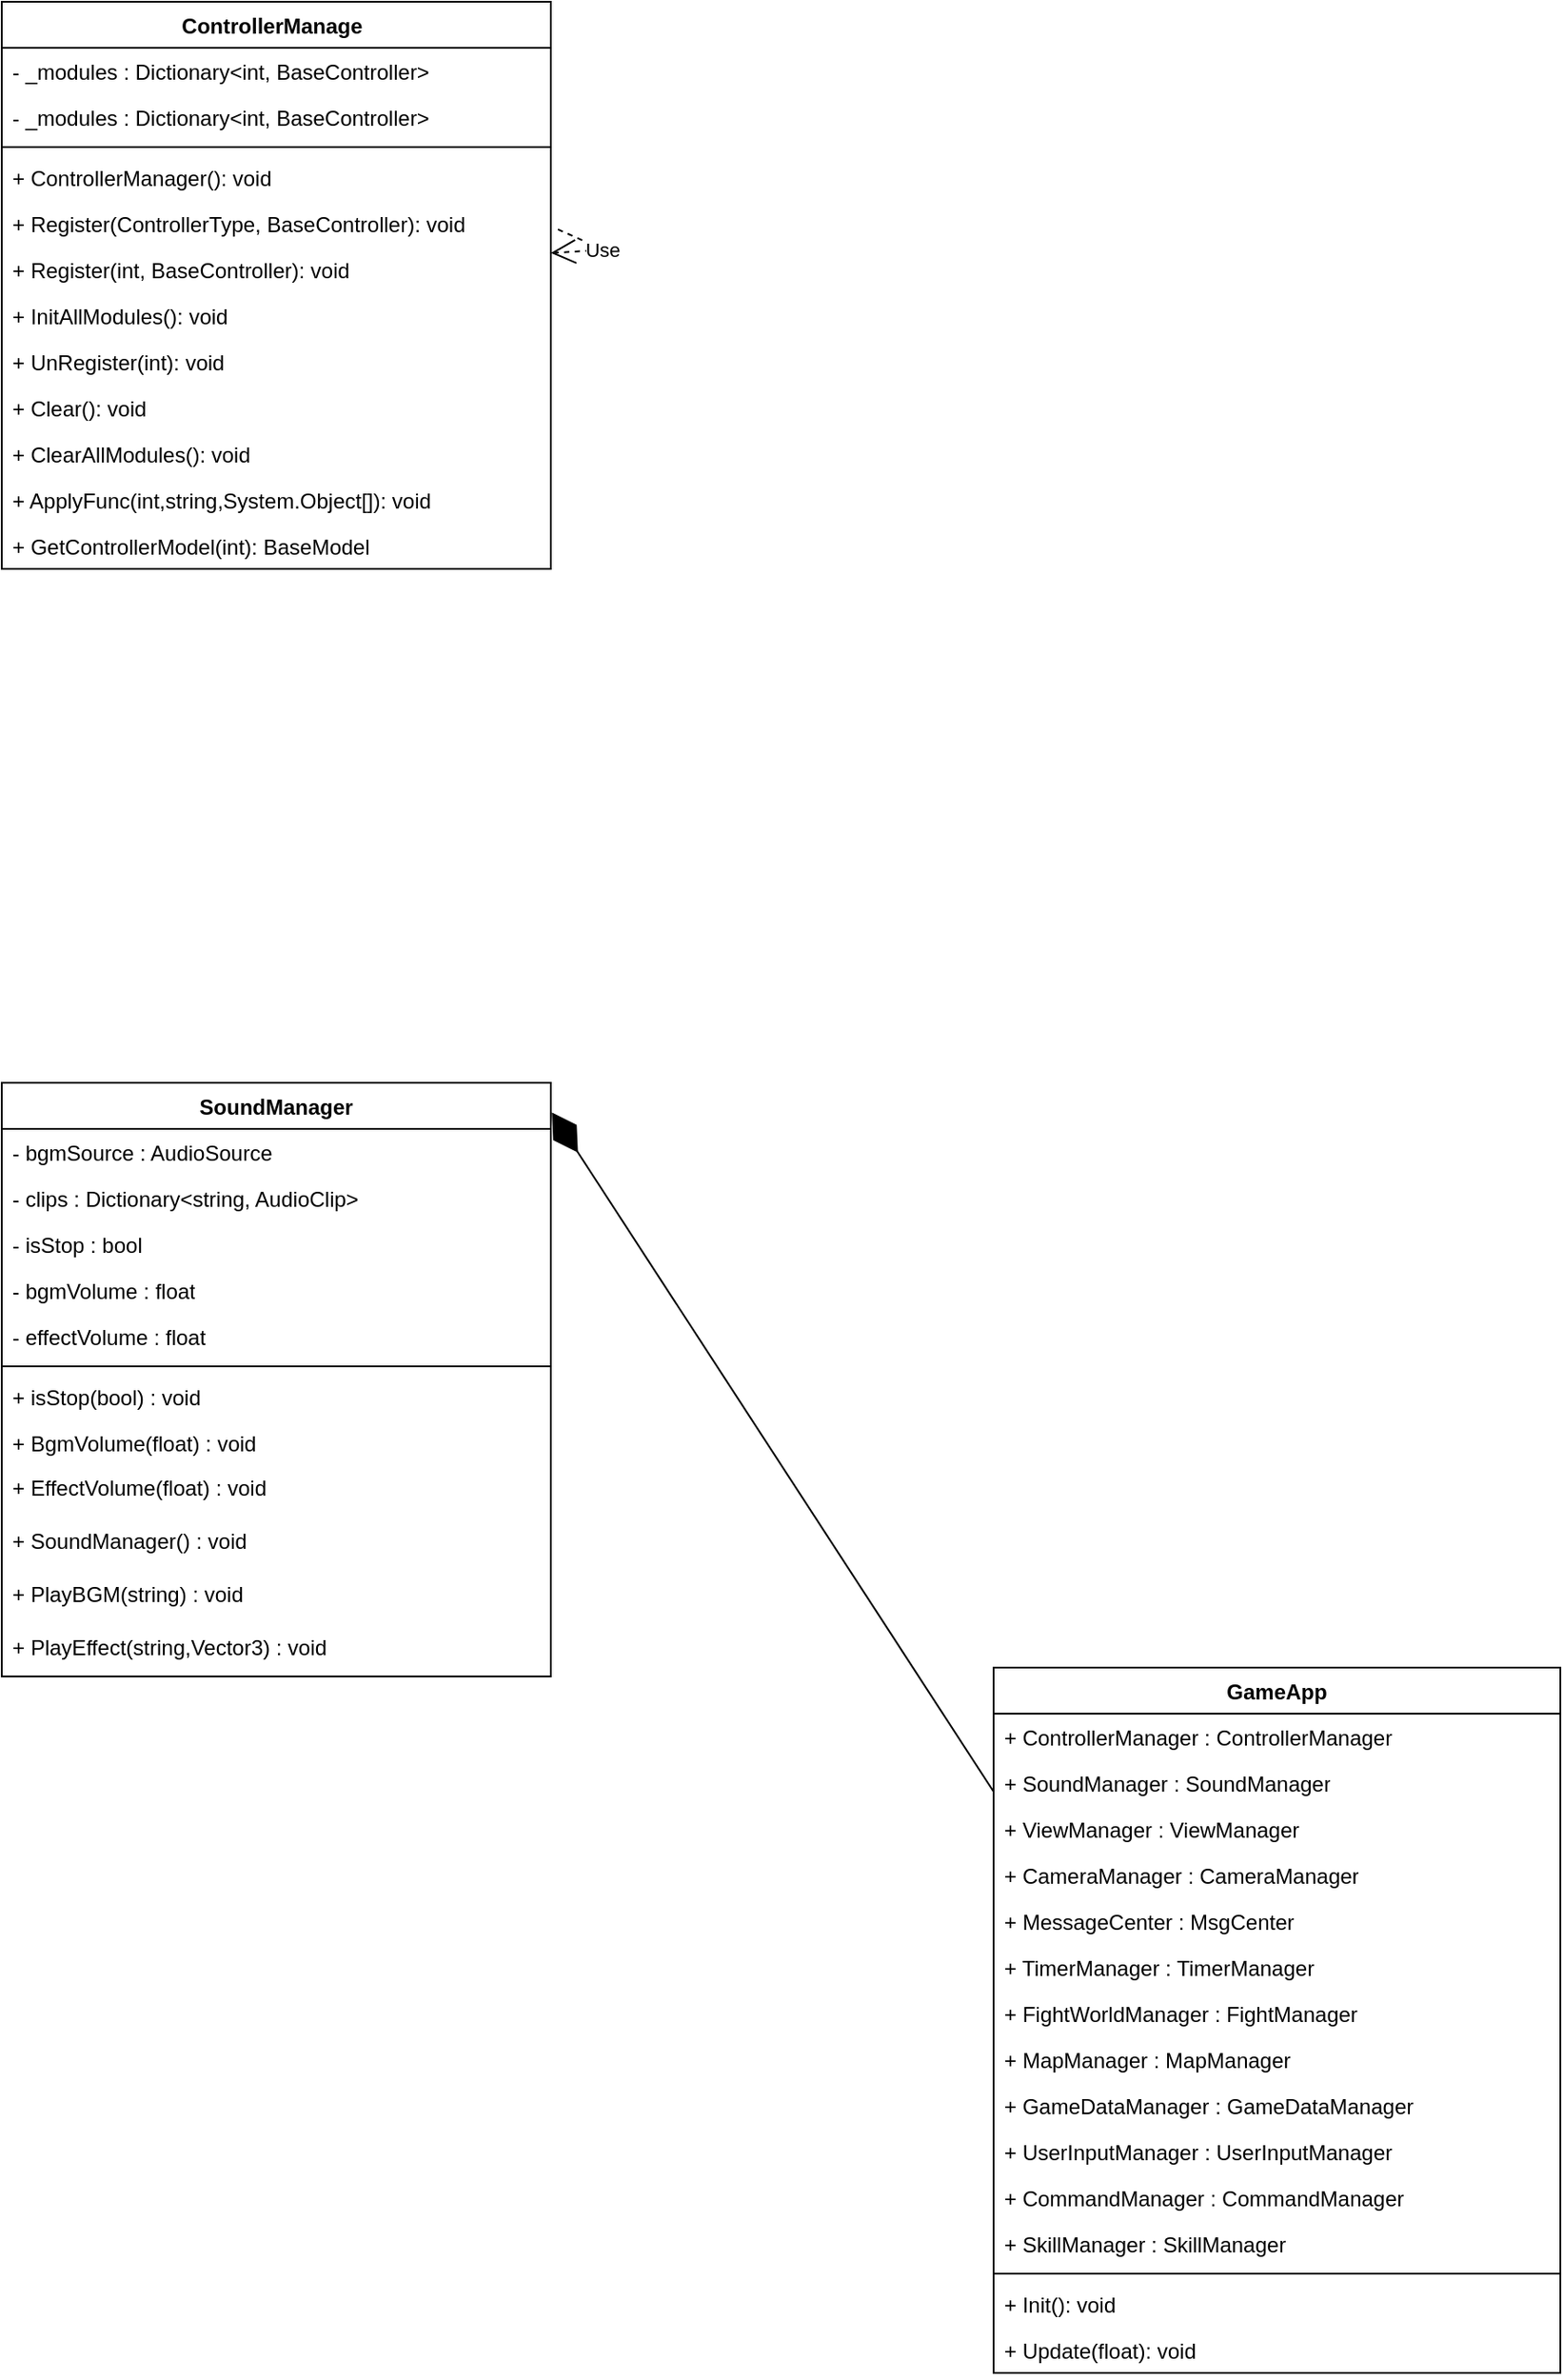 <mxfile version="26.1.1">
  <diagram id="C5RBs43oDa-KdzZeNtuy" name="Page-1">
    <mxGraphModel dx="1868" dy="1822" grid="1" gridSize="10" guides="1" tooltips="1" connect="1" arrows="1" fold="1" page="1" pageScale="1" pageWidth="827" pageHeight="1169" math="0" shadow="0">
      <root>
        <mxCell id="WIyWlLk6GJQsqaUBKTNV-0" />
        <mxCell id="WIyWlLk6GJQsqaUBKTNV-1" parent="WIyWlLk6GJQsqaUBKTNV-0" />
        <mxCell id="NcNX63bowozpFFL_ACmJ-12" value="GameApp" style="swimlane;fontStyle=1;align=center;verticalAlign=top;childLayout=stackLayout;horizontal=1;startSize=26;horizontalStack=0;resizeParent=1;resizeParentMax=0;resizeLast=0;collapsible=1;marginBottom=0;whiteSpace=wrap;html=1;" vertex="1" parent="WIyWlLk6GJQsqaUBKTNV-1">
          <mxGeometry x="340" y="240" width="320" height="398" as="geometry" />
        </mxCell>
        <mxCell id="NcNX63bowozpFFL_ACmJ-35" value="+ ControllerManager : ControllerManager" style="text;strokeColor=none;fillColor=none;align=left;verticalAlign=top;spacingLeft=4;spacingRight=4;overflow=hidden;rotatable=0;points=[[0,0.5],[1,0.5]];portConstraint=eastwest;whiteSpace=wrap;html=1;" vertex="1" parent="NcNX63bowozpFFL_ACmJ-12">
          <mxGeometry y="26" width="320" height="26" as="geometry" />
        </mxCell>
        <mxCell id="NcNX63bowozpFFL_ACmJ-36" value="+ SoundManager : SoundManager" style="text;strokeColor=none;fillColor=none;align=left;verticalAlign=top;spacingLeft=4;spacingRight=4;overflow=hidden;rotatable=0;points=[[0,0.5],[1,0.5]];portConstraint=eastwest;whiteSpace=wrap;html=1;" vertex="1" parent="NcNX63bowozpFFL_ACmJ-12">
          <mxGeometry y="52" width="320" height="26" as="geometry" />
        </mxCell>
        <mxCell id="NcNX63bowozpFFL_ACmJ-37" value="+ ViewManager : ViewManager" style="text;strokeColor=none;fillColor=none;align=left;verticalAlign=top;spacingLeft=4;spacingRight=4;overflow=hidden;rotatable=0;points=[[0,0.5],[1,0.5]];portConstraint=eastwest;whiteSpace=wrap;html=1;" vertex="1" parent="NcNX63bowozpFFL_ACmJ-12">
          <mxGeometry y="78" width="320" height="26" as="geometry" />
        </mxCell>
        <mxCell id="NcNX63bowozpFFL_ACmJ-38" value="+ CameraManager : CameraManager" style="text;strokeColor=none;fillColor=none;align=left;verticalAlign=top;spacingLeft=4;spacingRight=4;overflow=hidden;rotatable=0;points=[[0,0.5],[1,0.5]];portConstraint=eastwest;whiteSpace=wrap;html=1;" vertex="1" parent="NcNX63bowozpFFL_ACmJ-12">
          <mxGeometry y="104" width="320" height="26" as="geometry" />
        </mxCell>
        <mxCell id="NcNX63bowozpFFL_ACmJ-39" value="+ MessageCenter : MsgCenter" style="text;strokeColor=none;fillColor=none;align=left;verticalAlign=top;spacingLeft=4;spacingRight=4;overflow=hidden;rotatable=0;points=[[0,0.5],[1,0.5]];portConstraint=eastwest;whiteSpace=wrap;html=1;" vertex="1" parent="NcNX63bowozpFFL_ACmJ-12">
          <mxGeometry y="130" width="320" height="26" as="geometry" />
        </mxCell>
        <mxCell id="NcNX63bowozpFFL_ACmJ-40" value="+ TimerManager : TimerManager" style="text;strokeColor=none;fillColor=none;align=left;verticalAlign=top;spacingLeft=4;spacingRight=4;overflow=hidden;rotatable=0;points=[[0,0.5],[1,0.5]];portConstraint=eastwest;whiteSpace=wrap;html=1;" vertex="1" parent="NcNX63bowozpFFL_ACmJ-12">
          <mxGeometry y="156" width="320" height="26" as="geometry" />
        </mxCell>
        <mxCell id="NcNX63bowozpFFL_ACmJ-41" value="+ FightWorldManager : FightManager" style="text;strokeColor=none;fillColor=none;align=left;verticalAlign=top;spacingLeft=4;spacingRight=4;overflow=hidden;rotatable=0;points=[[0,0.5],[1,0.5]];portConstraint=eastwest;whiteSpace=wrap;html=1;" vertex="1" parent="NcNX63bowozpFFL_ACmJ-12">
          <mxGeometry y="182" width="320" height="26" as="geometry" />
        </mxCell>
        <mxCell id="NcNX63bowozpFFL_ACmJ-42" value="+ MapManager : MapManager" style="text;strokeColor=none;fillColor=none;align=left;verticalAlign=top;spacingLeft=4;spacingRight=4;overflow=hidden;rotatable=0;points=[[0,0.5],[1,0.5]];portConstraint=eastwest;whiteSpace=wrap;html=1;" vertex="1" parent="NcNX63bowozpFFL_ACmJ-12">
          <mxGeometry y="208" width="320" height="26" as="geometry" />
        </mxCell>
        <mxCell id="NcNX63bowozpFFL_ACmJ-43" value="+ GameDataManager : GameDataManager" style="text;strokeColor=none;fillColor=none;align=left;verticalAlign=top;spacingLeft=4;spacingRight=4;overflow=hidden;rotatable=0;points=[[0,0.5],[1,0.5]];portConstraint=eastwest;whiteSpace=wrap;html=1;" vertex="1" parent="NcNX63bowozpFFL_ACmJ-12">
          <mxGeometry y="234" width="320" height="26" as="geometry" />
        </mxCell>
        <mxCell id="NcNX63bowozpFFL_ACmJ-44" value="+ UserInputManager : UserInputManager" style="text;strokeColor=none;fillColor=none;align=left;verticalAlign=top;spacingLeft=4;spacingRight=4;overflow=hidden;rotatable=0;points=[[0,0.5],[1,0.5]];portConstraint=eastwest;whiteSpace=wrap;html=1;" vertex="1" parent="NcNX63bowozpFFL_ACmJ-12">
          <mxGeometry y="260" width="320" height="26" as="geometry" />
        </mxCell>
        <mxCell id="NcNX63bowozpFFL_ACmJ-45" value="+ CommandManager : CommandManager" style="text;strokeColor=none;fillColor=none;align=left;verticalAlign=top;spacingLeft=4;spacingRight=4;overflow=hidden;rotatable=0;points=[[0,0.5],[1,0.5]];portConstraint=eastwest;whiteSpace=wrap;html=1;" vertex="1" parent="NcNX63bowozpFFL_ACmJ-12">
          <mxGeometry y="286" width="320" height="26" as="geometry" />
        </mxCell>
        <mxCell id="NcNX63bowozpFFL_ACmJ-13" value="+ SkillManager : SkillManager" style="text;strokeColor=none;fillColor=none;align=left;verticalAlign=top;spacingLeft=4;spacingRight=4;overflow=hidden;rotatable=0;points=[[0,0.5],[1,0.5]];portConstraint=eastwest;whiteSpace=wrap;html=1;" vertex="1" parent="NcNX63bowozpFFL_ACmJ-12">
          <mxGeometry y="312" width="320" height="26" as="geometry" />
        </mxCell>
        <mxCell id="NcNX63bowozpFFL_ACmJ-14" value="" style="line;strokeWidth=1;fillColor=none;align=left;verticalAlign=middle;spacingTop=-1;spacingLeft=3;spacingRight=3;rotatable=0;labelPosition=right;points=[];portConstraint=eastwest;strokeColor=inherit;" vertex="1" parent="NcNX63bowozpFFL_ACmJ-12">
          <mxGeometry y="338" width="320" height="8" as="geometry" />
        </mxCell>
        <mxCell id="NcNX63bowozpFFL_ACmJ-46" value="+ Init(): void" style="text;strokeColor=none;fillColor=none;align=left;verticalAlign=top;spacingLeft=4;spacingRight=4;overflow=hidden;rotatable=0;points=[[0,0.5],[1,0.5]];portConstraint=eastwest;whiteSpace=wrap;html=1;" vertex="1" parent="NcNX63bowozpFFL_ACmJ-12">
          <mxGeometry y="346" width="320" height="26" as="geometry" />
        </mxCell>
        <mxCell id="NcNX63bowozpFFL_ACmJ-15" value="+ Update(float): void" style="text;strokeColor=none;fillColor=none;align=left;verticalAlign=top;spacingLeft=4;spacingRight=4;overflow=hidden;rotatable=0;points=[[0,0.5],[1,0.5]];portConstraint=eastwest;whiteSpace=wrap;html=1;" vertex="1" parent="NcNX63bowozpFFL_ACmJ-12">
          <mxGeometry y="372" width="320" height="26" as="geometry" />
        </mxCell>
        <mxCell id="NcNX63bowozpFFL_ACmJ-52" value="SoundManager" style="swimlane;fontStyle=1;align=center;verticalAlign=top;childLayout=stackLayout;horizontal=1;startSize=26;horizontalStack=0;resizeParent=1;resizeParentMax=0;resizeLast=0;collapsible=1;marginBottom=0;whiteSpace=wrap;html=1;" vertex="1" parent="WIyWlLk6GJQsqaUBKTNV-1">
          <mxGeometry x="-220" y="-90" width="310" height="335" as="geometry" />
        </mxCell>
        <mxCell id="NcNX63bowozpFFL_ACmJ-56" value="- bgmSource : AudioSource&amp;nbsp;" style="text;strokeColor=none;fillColor=none;align=left;verticalAlign=top;spacingLeft=4;spacingRight=4;overflow=hidden;rotatable=0;points=[[0,0.5],[1,0.5]];portConstraint=eastwest;whiteSpace=wrap;html=1;" vertex="1" parent="NcNX63bowozpFFL_ACmJ-52">
          <mxGeometry y="26" width="310" height="26" as="geometry" />
        </mxCell>
        <mxCell id="NcNX63bowozpFFL_ACmJ-57" value="- clips : Dictionary&amp;lt;string, AudioClip&amp;gt;" style="text;strokeColor=none;fillColor=none;align=left;verticalAlign=top;spacingLeft=4;spacingRight=4;overflow=hidden;rotatable=0;points=[[0,0.5],[1,0.5]];portConstraint=eastwest;whiteSpace=wrap;html=1;" vertex="1" parent="NcNX63bowozpFFL_ACmJ-52">
          <mxGeometry y="52" width="310" height="26" as="geometry" />
        </mxCell>
        <mxCell id="NcNX63bowozpFFL_ACmJ-58" value="- isStop : bool" style="text;strokeColor=none;fillColor=none;align=left;verticalAlign=top;spacingLeft=4;spacingRight=4;overflow=hidden;rotatable=0;points=[[0,0.5],[1,0.5]];portConstraint=eastwest;whiteSpace=wrap;html=1;" vertex="1" parent="NcNX63bowozpFFL_ACmJ-52">
          <mxGeometry y="78" width="310" height="26" as="geometry" />
        </mxCell>
        <mxCell id="NcNX63bowozpFFL_ACmJ-61" value="- bgmVolume : float" style="text;strokeColor=none;fillColor=none;align=left;verticalAlign=top;spacingLeft=4;spacingRight=4;overflow=hidden;rotatable=0;points=[[0,0.5],[1,0.5]];portConstraint=eastwest;whiteSpace=wrap;html=1;" vertex="1" parent="NcNX63bowozpFFL_ACmJ-52">
          <mxGeometry y="104" width="310" height="26" as="geometry" />
        </mxCell>
        <mxCell id="NcNX63bowozpFFL_ACmJ-53" value="- effectVolume : float" style="text;strokeColor=none;fillColor=none;align=left;verticalAlign=top;spacingLeft=4;spacingRight=4;overflow=hidden;rotatable=0;points=[[0,0.5],[1,0.5]];portConstraint=eastwest;whiteSpace=wrap;html=1;" vertex="1" parent="NcNX63bowozpFFL_ACmJ-52">
          <mxGeometry y="130" width="310" height="26" as="geometry" />
        </mxCell>
        <mxCell id="NcNX63bowozpFFL_ACmJ-54" value="" style="line;strokeWidth=1;fillColor=none;align=left;verticalAlign=middle;spacingTop=-1;spacingLeft=3;spacingRight=3;rotatable=0;labelPosition=right;points=[];portConstraint=eastwest;strokeColor=inherit;" vertex="1" parent="NcNX63bowozpFFL_ACmJ-52">
          <mxGeometry y="156" width="310" height="8" as="geometry" />
        </mxCell>
        <mxCell id="NcNX63bowozpFFL_ACmJ-60" value="+ isStop(bool) : void&lt;div&gt;&lt;br&gt;&lt;/div&gt;" style="text;strokeColor=none;fillColor=none;align=left;verticalAlign=top;spacingLeft=4;spacingRight=4;overflow=hidden;rotatable=0;points=[[0,0.5],[1,0.5]];portConstraint=eastwest;whiteSpace=wrap;html=1;" vertex="1" parent="NcNX63bowozpFFL_ACmJ-52">
          <mxGeometry y="164" width="310" height="26" as="geometry" />
        </mxCell>
        <mxCell id="NcNX63bowozpFFL_ACmJ-63" value="+ BgmVolume(float) : void" style="text;strokeColor=none;fillColor=none;align=left;verticalAlign=top;spacingLeft=4;spacingRight=4;overflow=hidden;rotatable=0;points=[[0,0.5],[1,0.5]];portConstraint=eastwest;whiteSpace=wrap;html=1;" vertex="1" parent="NcNX63bowozpFFL_ACmJ-52">
          <mxGeometry y="190" width="310" height="25" as="geometry" />
        </mxCell>
        <mxCell id="NcNX63bowozpFFL_ACmJ-64" value="+ EffectVolume(float) : void" style="text;strokeColor=none;fillColor=none;align=left;verticalAlign=top;spacingLeft=4;spacingRight=4;overflow=hidden;rotatable=0;points=[[0,0.5],[1,0.5]];portConstraint=eastwest;whiteSpace=wrap;html=1;" vertex="1" parent="NcNX63bowozpFFL_ACmJ-52">
          <mxGeometry y="215" width="310" height="30" as="geometry" />
        </mxCell>
        <mxCell id="NcNX63bowozpFFL_ACmJ-65" value="+ SoundManager() : void" style="text;strokeColor=none;fillColor=none;align=left;verticalAlign=top;spacingLeft=4;spacingRight=4;overflow=hidden;rotatable=0;points=[[0,0.5],[1,0.5]];portConstraint=eastwest;whiteSpace=wrap;html=1;" vertex="1" parent="NcNX63bowozpFFL_ACmJ-52">
          <mxGeometry y="245" width="310" height="30" as="geometry" />
        </mxCell>
        <mxCell id="NcNX63bowozpFFL_ACmJ-66" value="+ PlayBGM(string) : void" style="text;strokeColor=none;fillColor=none;align=left;verticalAlign=top;spacingLeft=4;spacingRight=4;overflow=hidden;rotatable=0;points=[[0,0.5],[1,0.5]];portConstraint=eastwest;whiteSpace=wrap;html=1;" vertex="1" parent="NcNX63bowozpFFL_ACmJ-52">
          <mxGeometry y="275" width="310" height="30" as="geometry" />
        </mxCell>
        <mxCell id="NcNX63bowozpFFL_ACmJ-55" value="+ PlayEffect(string,Vector3) : void" style="text;strokeColor=none;fillColor=none;align=left;verticalAlign=top;spacingLeft=4;spacingRight=4;overflow=hidden;rotatable=0;points=[[0,0.5],[1,0.5]];portConstraint=eastwest;whiteSpace=wrap;html=1;" vertex="1" parent="NcNX63bowozpFFL_ACmJ-52">
          <mxGeometry y="305" width="310" height="30" as="geometry" />
        </mxCell>
        <mxCell id="NcNX63bowozpFFL_ACmJ-68" value="" style="endArrow=diamondThin;endFill=1;endSize=24;html=1;rounded=0;exitX=0;exitY=0.692;exitDx=0;exitDy=0;exitPerimeter=0;entryX=1.002;entryY=0.05;entryDx=0;entryDy=0;entryPerimeter=0;" edge="1" parent="WIyWlLk6GJQsqaUBKTNV-1" source="NcNX63bowozpFFL_ACmJ-36" target="NcNX63bowozpFFL_ACmJ-52">
          <mxGeometry width="160" relative="1" as="geometry">
            <mxPoint x="270" y="410" as="sourcePoint" />
            <mxPoint x="430" y="410" as="targetPoint" />
          </mxGeometry>
        </mxCell>
        <mxCell id="NcNX63bowozpFFL_ACmJ-70" value="ControllerManage&lt;span style=&quot;white-space: pre;&quot;&gt;&#x9;&lt;/span&gt;" style="swimlane;fontStyle=1;align=center;verticalAlign=top;childLayout=stackLayout;horizontal=1;startSize=26;horizontalStack=0;resizeParent=1;resizeParentMax=0;resizeLast=0;collapsible=1;marginBottom=0;whiteSpace=wrap;html=1;" vertex="1" parent="WIyWlLk6GJQsqaUBKTNV-1">
          <mxGeometry x="-220" y="-700" width="310" height="320" as="geometry" />
        </mxCell>
        <mxCell id="NcNX63bowozpFFL_ACmJ-74" value="- _modules : Dictionary&amp;lt;int, BaseController&amp;gt;" style="text;strokeColor=none;fillColor=none;align=left;verticalAlign=top;spacingLeft=4;spacingRight=4;overflow=hidden;rotatable=0;points=[[0,0.5],[1,0.5]];portConstraint=eastwest;whiteSpace=wrap;html=1;" vertex="1" parent="NcNX63bowozpFFL_ACmJ-70">
          <mxGeometry y="26" width="310" height="26" as="geometry" />
        </mxCell>
        <mxCell id="NcNX63bowozpFFL_ACmJ-71" value="- _modules : Dictionary&amp;lt;int, BaseController&amp;gt;" style="text;strokeColor=none;fillColor=none;align=left;verticalAlign=top;spacingLeft=4;spacingRight=4;overflow=hidden;rotatable=0;points=[[0,0.5],[1,0.5]];portConstraint=eastwest;whiteSpace=wrap;html=1;" vertex="1" parent="NcNX63bowozpFFL_ACmJ-70">
          <mxGeometry y="52" width="310" height="26" as="geometry" />
        </mxCell>
        <mxCell id="NcNX63bowozpFFL_ACmJ-72" value="" style="line;strokeWidth=1;fillColor=none;align=left;verticalAlign=middle;spacingTop=-1;spacingLeft=3;spacingRight=3;rotatable=0;labelPosition=right;points=[];portConstraint=eastwest;strokeColor=inherit;" vertex="1" parent="NcNX63bowozpFFL_ACmJ-70">
          <mxGeometry y="78" width="310" height="8" as="geometry" />
        </mxCell>
        <mxCell id="NcNX63bowozpFFL_ACmJ-75" value="+ ControllerManager(): void" style="text;strokeColor=none;fillColor=none;align=left;verticalAlign=top;spacingLeft=4;spacingRight=4;overflow=hidden;rotatable=0;points=[[0,0.5],[1,0.5]];portConstraint=eastwest;whiteSpace=wrap;html=1;" vertex="1" parent="NcNX63bowozpFFL_ACmJ-70">
          <mxGeometry y="86" width="310" height="26" as="geometry" />
        </mxCell>
        <mxCell id="NcNX63bowozpFFL_ACmJ-76" value="+ Register(ControllerType, BaseController): void" style="text;strokeColor=none;fillColor=none;align=left;verticalAlign=top;spacingLeft=4;spacingRight=4;overflow=hidden;rotatable=0;points=[[0,0.5],[1,0.5]];portConstraint=eastwest;whiteSpace=wrap;html=1;" vertex="1" parent="NcNX63bowozpFFL_ACmJ-70">
          <mxGeometry y="112" width="310" height="26" as="geometry" />
        </mxCell>
        <mxCell id="NcNX63bowozpFFL_ACmJ-84" value="+ Register(int, BaseController): void" style="text;strokeColor=none;fillColor=none;align=left;verticalAlign=top;spacingLeft=4;spacingRight=4;overflow=hidden;rotatable=0;points=[[0,0.5],[1,0.5]];portConstraint=eastwest;whiteSpace=wrap;html=1;" vertex="1" parent="NcNX63bowozpFFL_ACmJ-70">
          <mxGeometry y="138" width="310" height="26" as="geometry" />
        </mxCell>
        <mxCell id="NcNX63bowozpFFL_ACmJ-87" value="+ InitAllModules(): void" style="text;strokeColor=none;fillColor=none;align=left;verticalAlign=top;spacingLeft=4;spacingRight=4;overflow=hidden;rotatable=0;points=[[0,0.5],[1,0.5]];portConstraint=eastwest;whiteSpace=wrap;html=1;" vertex="1" parent="NcNX63bowozpFFL_ACmJ-70">
          <mxGeometry y="164" width="310" height="26" as="geometry" />
        </mxCell>
        <mxCell id="NcNX63bowozpFFL_ACmJ-88" value="+ UnRegister(int): void" style="text;strokeColor=none;fillColor=none;align=left;verticalAlign=top;spacingLeft=4;spacingRight=4;overflow=hidden;rotatable=0;points=[[0,0.5],[1,0.5]];portConstraint=eastwest;whiteSpace=wrap;html=1;" vertex="1" parent="NcNX63bowozpFFL_ACmJ-70">
          <mxGeometry y="190" width="310" height="26" as="geometry" />
        </mxCell>
        <mxCell id="NcNX63bowozpFFL_ACmJ-89" value="+ Clear(): void" style="text;strokeColor=none;fillColor=none;align=left;verticalAlign=top;spacingLeft=4;spacingRight=4;overflow=hidden;rotatable=0;points=[[0,0.5],[1,0.5]];portConstraint=eastwest;whiteSpace=wrap;html=1;" vertex="1" parent="NcNX63bowozpFFL_ACmJ-70">
          <mxGeometry y="216" width="310" height="26" as="geometry" />
        </mxCell>
        <mxCell id="NcNX63bowozpFFL_ACmJ-90" value="+ ClearAllModules(): void" style="text;strokeColor=none;fillColor=none;align=left;verticalAlign=top;spacingLeft=4;spacingRight=4;overflow=hidden;rotatable=0;points=[[0,0.5],[1,0.5]];portConstraint=eastwest;whiteSpace=wrap;html=1;" vertex="1" parent="NcNX63bowozpFFL_ACmJ-70">
          <mxGeometry y="242" width="310" height="26" as="geometry" />
        </mxCell>
        <mxCell id="NcNX63bowozpFFL_ACmJ-91" value="+ ApplyFunc(int,string,System.Object[]): void" style="text;strokeColor=none;fillColor=none;align=left;verticalAlign=top;spacingLeft=4;spacingRight=4;overflow=hidden;rotatable=0;points=[[0,0.5],[1,0.5]];portConstraint=eastwest;whiteSpace=wrap;html=1;" vertex="1" parent="NcNX63bowozpFFL_ACmJ-70">
          <mxGeometry y="268" width="310" height="26" as="geometry" />
        </mxCell>
        <mxCell id="NcNX63bowozpFFL_ACmJ-73" value="+ GetControllerModel(int): BaseModel" style="text;strokeColor=none;fillColor=none;align=left;verticalAlign=top;spacingLeft=4;spacingRight=4;overflow=hidden;rotatable=0;points=[[0,0.5],[1,0.5]];portConstraint=eastwest;whiteSpace=wrap;html=1;" vertex="1" parent="NcNX63bowozpFFL_ACmJ-70">
          <mxGeometry y="294" width="310" height="26" as="geometry" />
        </mxCell>
        <mxCell id="NcNX63bowozpFFL_ACmJ-79" value="Use" style="endArrow=open;endSize=12;dashed=1;html=1;rounded=0;exitX=1.013;exitY=0.632;exitDx=0;exitDy=0;exitPerimeter=0;" edge="1" parent="NcNX63bowozpFFL_ACmJ-70" source="NcNX63bowozpFFL_ACmJ-76" target="NcNX63bowozpFFL_ACmJ-84">
          <mxGeometry width="160" relative="1" as="geometry">
            <mxPoint x="250" y="120" as="sourcePoint" />
            <mxPoint x="410" y="120" as="targetPoint" />
            <Array as="points">
              <mxPoint x="340" y="140" />
            </Array>
          </mxGeometry>
        </mxCell>
      </root>
    </mxGraphModel>
  </diagram>
</mxfile>
